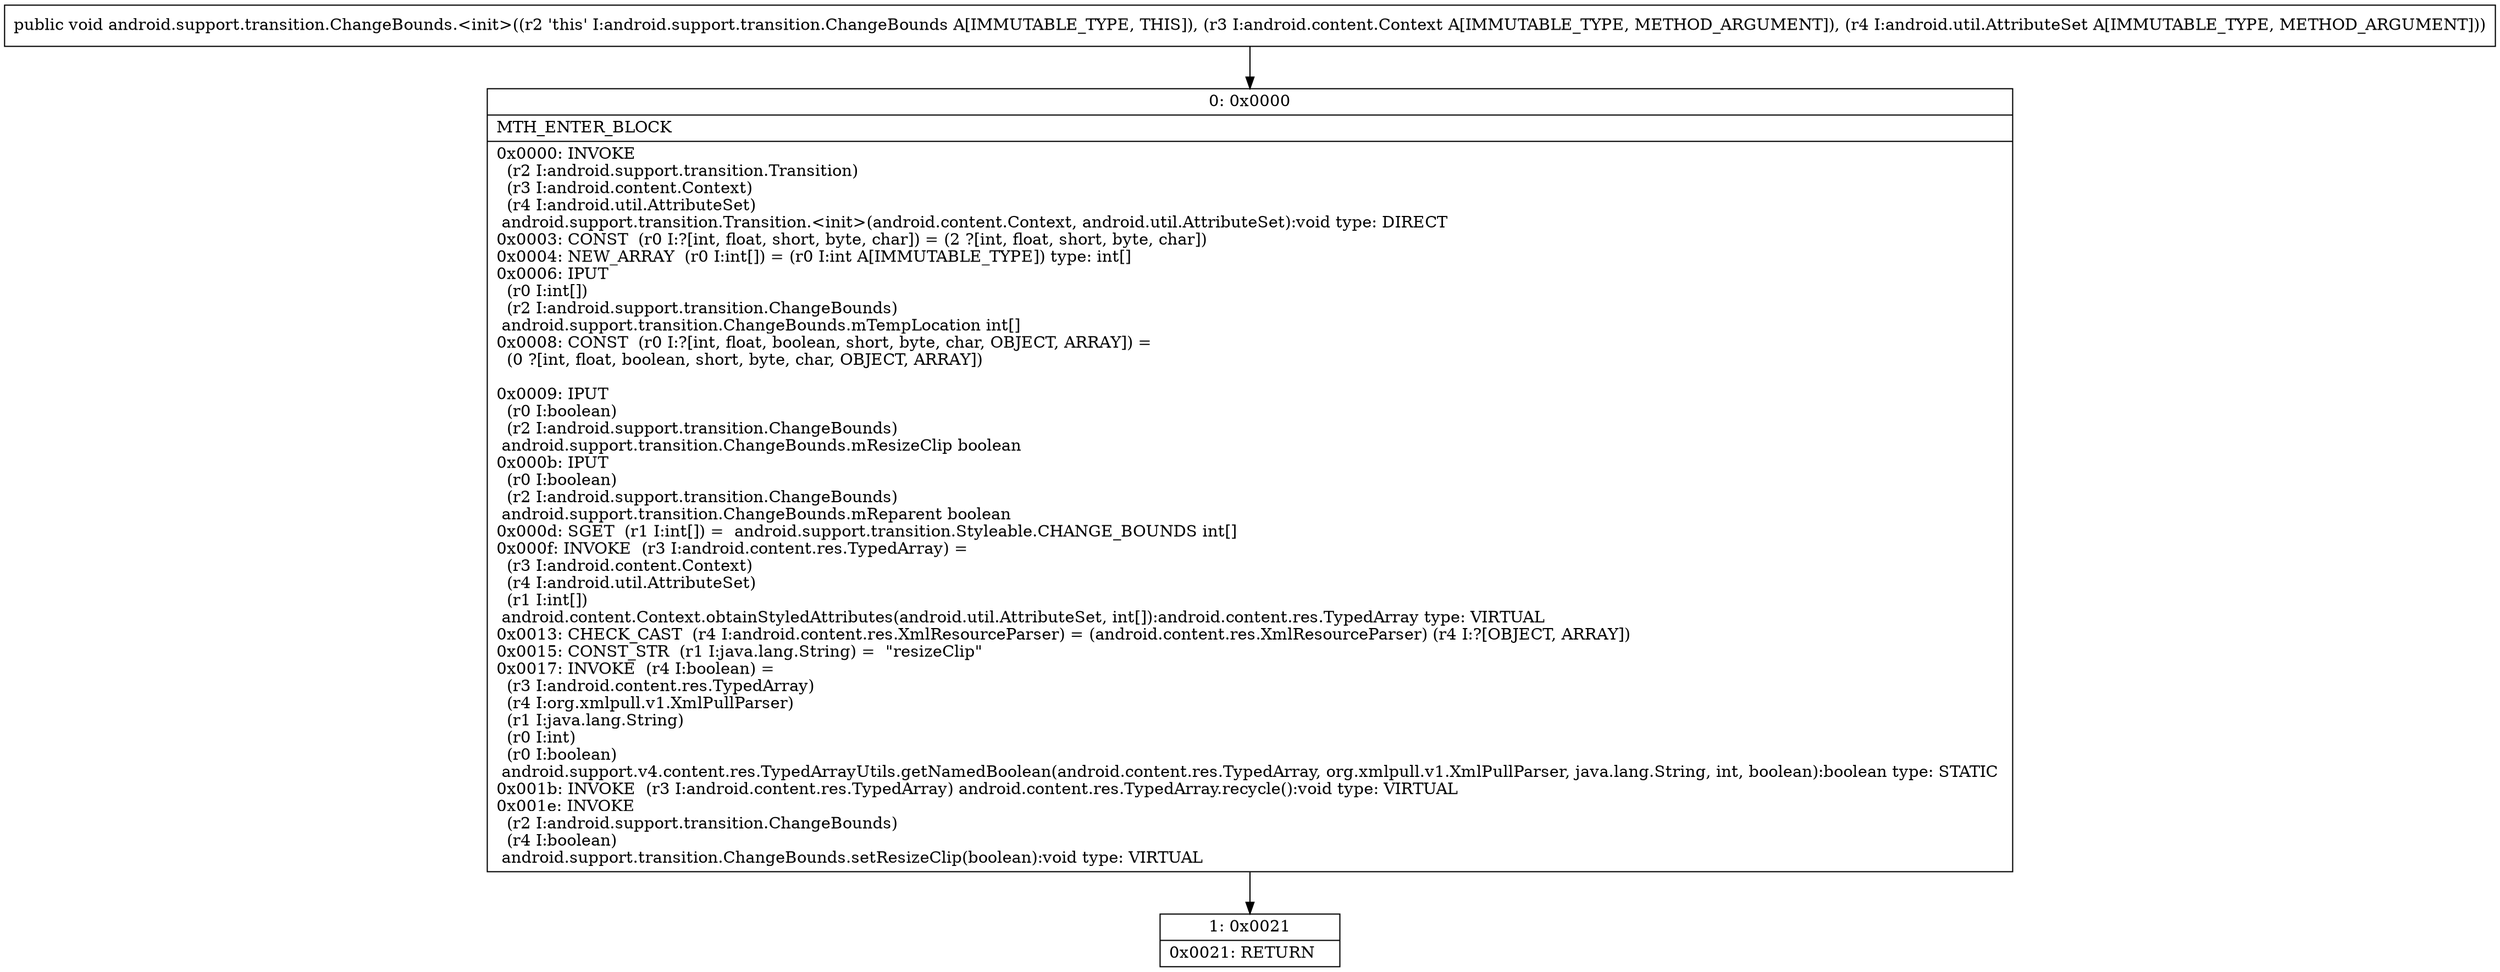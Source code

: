 digraph "CFG forandroid.support.transition.ChangeBounds.\<init\>(Landroid\/content\/Context;Landroid\/util\/AttributeSet;)V" {
Node_0 [shape=record,label="{0\:\ 0x0000|MTH_ENTER_BLOCK\l|0x0000: INVOKE  \l  (r2 I:android.support.transition.Transition)\l  (r3 I:android.content.Context)\l  (r4 I:android.util.AttributeSet)\l android.support.transition.Transition.\<init\>(android.content.Context, android.util.AttributeSet):void type: DIRECT \l0x0003: CONST  (r0 I:?[int, float, short, byte, char]) = (2 ?[int, float, short, byte, char]) \l0x0004: NEW_ARRAY  (r0 I:int[]) = (r0 I:int A[IMMUTABLE_TYPE]) type: int[] \l0x0006: IPUT  \l  (r0 I:int[])\l  (r2 I:android.support.transition.ChangeBounds)\l android.support.transition.ChangeBounds.mTempLocation int[] \l0x0008: CONST  (r0 I:?[int, float, boolean, short, byte, char, OBJECT, ARRAY]) = \l  (0 ?[int, float, boolean, short, byte, char, OBJECT, ARRAY])\l \l0x0009: IPUT  \l  (r0 I:boolean)\l  (r2 I:android.support.transition.ChangeBounds)\l android.support.transition.ChangeBounds.mResizeClip boolean \l0x000b: IPUT  \l  (r0 I:boolean)\l  (r2 I:android.support.transition.ChangeBounds)\l android.support.transition.ChangeBounds.mReparent boolean \l0x000d: SGET  (r1 I:int[]) =  android.support.transition.Styleable.CHANGE_BOUNDS int[] \l0x000f: INVOKE  (r3 I:android.content.res.TypedArray) = \l  (r3 I:android.content.Context)\l  (r4 I:android.util.AttributeSet)\l  (r1 I:int[])\l android.content.Context.obtainStyledAttributes(android.util.AttributeSet, int[]):android.content.res.TypedArray type: VIRTUAL \l0x0013: CHECK_CAST  (r4 I:android.content.res.XmlResourceParser) = (android.content.res.XmlResourceParser) (r4 I:?[OBJECT, ARRAY]) \l0x0015: CONST_STR  (r1 I:java.lang.String) =  \"resizeClip\" \l0x0017: INVOKE  (r4 I:boolean) = \l  (r3 I:android.content.res.TypedArray)\l  (r4 I:org.xmlpull.v1.XmlPullParser)\l  (r1 I:java.lang.String)\l  (r0 I:int)\l  (r0 I:boolean)\l android.support.v4.content.res.TypedArrayUtils.getNamedBoolean(android.content.res.TypedArray, org.xmlpull.v1.XmlPullParser, java.lang.String, int, boolean):boolean type: STATIC \l0x001b: INVOKE  (r3 I:android.content.res.TypedArray) android.content.res.TypedArray.recycle():void type: VIRTUAL \l0x001e: INVOKE  \l  (r2 I:android.support.transition.ChangeBounds)\l  (r4 I:boolean)\l android.support.transition.ChangeBounds.setResizeClip(boolean):void type: VIRTUAL \l}"];
Node_1 [shape=record,label="{1\:\ 0x0021|0x0021: RETURN   \l}"];
MethodNode[shape=record,label="{public void android.support.transition.ChangeBounds.\<init\>((r2 'this' I:android.support.transition.ChangeBounds A[IMMUTABLE_TYPE, THIS]), (r3 I:android.content.Context A[IMMUTABLE_TYPE, METHOD_ARGUMENT]), (r4 I:android.util.AttributeSet A[IMMUTABLE_TYPE, METHOD_ARGUMENT])) }"];
MethodNode -> Node_0;
Node_0 -> Node_1;
}

